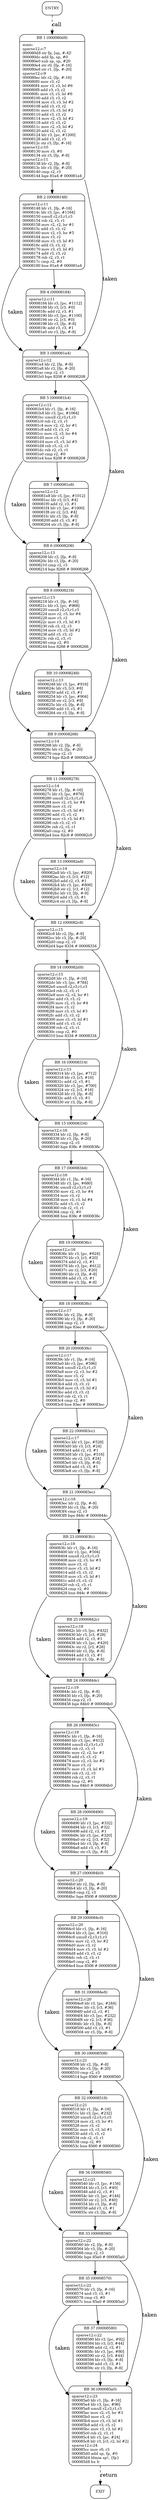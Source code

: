 digraph main{
node [shape=Mrecord, labeljust=l, fontsize=10];
	"0" [label="ENTRY"]
	"0" -> "1" [label="call", style=dashed, weight=2];
	"1" [label="{BB 1 (000080d8) | main:\lsparse12.c:7\l000080d8    str fp, [sp, #-4]!\l000080dc    add fp, sp, #0\l000080e0    sub sp, sp, #20\l000080e4    str r0, [fp, #-16]\l000080e8    str r1, [fp, #-20]\lsparse12.c:9\l000080ec    ldr r2, [fp, #-16]\l000080f0    mov r3, r2\l000080f4    mov r3, r3, lsl #6\l000080f8    add r3, r3, r2\l000080fc    mov r3, r3, lsl #6\l00008100    add r3, r3, r2\l00008104    mov r3, r3, lsl #2\l00008108    add r3, r3, r2\l0000810c    mov r3, r3, lsl #2\l00008110    add r3, r3, r2\l00008114    mov r2, r3, lsl #2\l00008118    add r3, r3, r2\l0000811c    mov r2, r3, lsl #2\l00008120    add r2, r3, r2\l00008124    ldr r3, [pc, #1200]\l00008128    add r3, r2, r3\l0000812c    str r3, [fp, #-16]\lsparse12.c:10\l00008130    mov r3, #0\l00008134    str r3, [fp, #-8]\lsparse12.c:11\l00008138    ldr r2, [fp, #-8]\l0000813c    ldr r3, [fp, #-20]\l00008140    cmp r2, r3\l00008144    bge 81a4    # 000081a4\l }"]
	"1" -> "2" [weight=4];
	"1" -> "3" [label="taken", weight=3];
	"2" [label="{BB 2 (00008148) | sparse12.c:11\l00008148    ldr r1, [fp, #-16]\l0000814c    ldr r3, [pc, #1164]\l00008150    umull r2,r3,r1,r3\l00008154    rsb r2, r3, r1\l00008158    mov r2, r2, lsr #1\l0000815c    add r3, r3, r2\l00008160    mov r2, r3, lsr #5\l00008164    mov r3, r2\l00008168    mov r3, r3, lsl #3\l0000816c    add r3, r3, r2\l00008170    mov r3, r3, lsl #2\l00008174    add r3, r3, r2\l00008178    rsb r2, r3, r1\l0000817c    cmp r2, #0\l00008180    bne 81a4    # 000081a4\l }"]
	"2" -> "4" [weight=4];
	"2" -> "3" [label="taken", weight=3];
	"3" [label="{BB 3 (000081a4) | sparse12.c:12\l000081a4    ldr r2, [fp, #-8]\l000081a8    ldr r3, [fp, #-20]\l000081ac    cmp r2, r3\l000081b0    bge 8208    # 00008208\l }"]
	"3" -> "5" [weight=4];
	"3" -> "6" [label="taken", weight=3];
	"4" [label="{BB 4 (00008184) | sparse12.c:11\l00008184    ldr r3, [pc, #1112]\l00008188    ldr r3, [r3, #0]\l0000818c    add r2, r3, #1\l00008190    ldr r3, [pc, #1100]\l00008194    str r2, [r3, #0]\l00008198    ldr r3, [fp, #-8]\l0000819c    add r3, r3, #1\l000081a0    str r3, [fp, #-8]\l }"]
	"4" -> "3" [weight=4];
	"5" [label="{BB 5 (000081b4) | sparse12.c:12\l000081b4    ldr r1, [fp, #-16]\l000081b8    ldr r3, [pc, #1064]\l000081bc    umull r2,r3,r1,r3\l000081c0    rsb r2, r3, r1\l000081c4    mov r2, r2, lsr #1\l000081c8    add r3, r3, r2\l000081cc    mov r2, r3, lsr #4\l000081d0    mov r3, r2\l000081d4    mov r3, r3, lsl #5\l000081d8    rsb r3, r2, r3\l000081dc    rsb r2, r3, r1\l000081e0    cmp r2, #0\l000081e4    bne 8208    # 00008208\l }"]
	"5" -> "7" [weight=4];
	"5" -> "6" [label="taken", weight=3];
	"6" [label="{BB 6 (00008208) | sparse12.c:13\l00008208    ldr r2, [fp, #-8]\l0000820c    ldr r3, [fp, #-20]\l00008210    cmp r2, r3\l00008214    bge 8268    # 00008268\l }"]
	"6" -> "8" [weight=4];
	"6" -> "9" [label="taken", weight=3];
	"7" [label="{BB 7 (000081e8) | sparse12.c:12\l000081e8    ldr r3, [pc, #1012]\l000081ec    ldr r3, [r3, #4]\l000081f0    add r2, r3, #1\l000081f4    ldr r3, [pc, #1000]\l000081f8    str r2, [r3, #4]\l000081fc    ldr r3, [fp, #-8]\l00008200    add r3, r3, #1\l00008204    str r3, [fp, #-8]\l }"]
	"7" -> "6" [weight=4];
	"8" [label="{BB 8 (00008218) | sparse12.c:13\l00008218    ldr r1, [fp, #-16]\l0000821c    ldr r3, [pc, #968]\l00008220    umull r2,r3,r1,r3\l00008224    mov r2, r3, lsr #4\l00008228    mov r3, r2\l0000822c    mov r3, r3, lsl #3\l00008230    rsb r3, r2, r3\l00008234    mov r3, r3, lsl #2\l00008238    add r3, r3, r2\l0000823c    rsb r2, r3, r1\l00008240    cmp r2, #0\l00008244    bne 8268    # 00008268\l }"]
	"8" -> "10" [weight=4];
	"8" -> "9" [label="taken", weight=3];
	"9" [label="{BB 9 (00008268) | sparse12.c:14\l00008268    ldr r2, [fp, #-8]\l0000826c    ldr r3, [fp, #-20]\l00008270    cmp r2, r3\l00008274    bge 82c8    # 000082c8\l }"]
	"9" -> "11" [weight=4];
	"9" -> "12" [label="taken", weight=3];
	"10" [label="{BB 10 (00008248) | sparse12.c:13\l00008248    ldr r3, [pc, #916]\l0000824c    ldr r3, [r3, #8]\l00008250    add r2, r3, #1\l00008254    ldr r3, [pc, #904]\l00008258    str r2, [r3, #8]\l0000825c    ldr r3, [fp, #-8]\l00008260    add r3, r3, #1\l00008264    str r3, [fp, #-8]\l }"]
	"10" -> "9" [weight=4];
	"11" [label="{BB 11 (00008278) | sparse12.c:14\l00008278    ldr r1, [fp, #-16]\l0000827c    ldr r3, [pc, #876]\l00008280    umull r2,r3,r1,r3\l00008284    mov r2, r3, lsr #4\l00008288    mov r3, r2\l0000828c    mov r3, r3, lsl #1\l00008290    add r3, r3, r2\l00008294    mov r3, r3, lsl #3\l00008298    rsb r3, r2, r3\l0000829c    rsb r2, r3, r1\l000082a0    cmp r2, #0\l000082a4    bne 82c8    # 000082c8\l }"]
	"11" -> "13" [weight=4];
	"11" -> "12" [label="taken", weight=3];
	"12" [label="{BB 12 (000082c8) | sparse12.c:15\l000082c8    ldr r2, [fp, #-8]\l000082cc    ldr r3, [fp, #-20]\l000082d0    cmp r2, r3\l000082d4    bge 8334    # 00008334\l }"]
	"12" -> "14" [weight=4];
	"12" -> "15" [label="taken", weight=3];
	"13" [label="{BB 13 (000082a8) | sparse12.c:14\l000082a8    ldr r3, [pc, #820]\l000082ac    ldr r3, [r3, #12]\l000082b0    add r2, r3, #1\l000082b4    ldr r3, [pc, #808]\l000082b8    str r2, [r3, #12]\l000082bc    ldr r3, [fp, #-8]\l000082c0    add r3, r3, #1\l000082c4    str r3, [fp, #-8]\l }"]
	"13" -> "12" [weight=4];
	"14" [label="{BB 14 (000082d8) | sparse12.c:15\l000082d8    ldr r1, [fp, #-16]\l000082dc    ldr r3, [pc, #784]\l000082e0    umull r2,r3,r1,r3\l000082e4    rsb r2, r3, r1\l000082e8    mov r2, r2, lsr #1\l000082ec    add r3, r3, r2\l000082f0    mov r2, r3, lsr #4\l000082f4    mov r3, r2\l000082f8    mov r3, r3, lsl #3\l000082fc    add r3, r3, r2\l00008300    mov r3, r3, lsl #1\l00008304    add r3, r3, r2\l00008308    rsb r2, r3, r1\l0000830c    cmp r2, #0\l00008310    bne 8334    # 00008334\l }"]
	"14" -> "16" [weight=4];
	"14" -> "15" [label="taken", weight=3];
	"15" [label="{BB 15 (00008334) | sparse12.c:16\l00008334    ldr r2, [fp, #-8]\l00008338    ldr r3, [fp, #-20]\l0000833c    cmp r2, r3\l00008340    bge 838c    # 0000838c\l }"]
	"15" -> "17" [weight=4];
	"15" -> "18" [label="taken", weight=3];
	"16" [label="{BB 16 (00008314) | sparse12.c:15\l00008314    ldr r3, [pc, #712]\l00008318    ldr r3, [r3, #16]\l0000831c    add r2, r3, #1\l00008320    ldr r3, [pc, #700]\l00008324    str r2, [r3, #16]\l00008328    ldr r3, [fp, #-8]\l0000832c    add r3, r3, #1\l00008330    str r3, [fp, #-8]\l }"]
	"16" -> "15" [weight=4];
	"17" [label="{BB 17 (00008344) | sparse12.c:16\l00008344    ldr r1, [fp, #-16]\l00008348    ldr r3, [pc, #680]\l0000834c    umull r2,r3,r1,r3\l00008350    mov r2, r3, lsr #4\l00008354    mov r3, r2\l00008358    mov r3, r3, lsl #4\l0000835c    add r3, r3, r2\l00008360    rsb r2, r3, r1\l00008364    cmp r2, #0\l00008368    bne 838c    # 0000838c\l }"]
	"17" -> "19" [weight=4];
	"17" -> "18" [label="taken", weight=3];
	"18" [label="{BB 18 (0000838c) | sparse12.c:17\l0000838c    ldr r2, [fp, #-8]\l00008390    ldr r3, [fp, #-20]\l00008394    cmp r2, r3\l00008398    bge 83ec    # 000083ec\l }"]
	"18" -> "20" [weight=4];
	"18" -> "21" [label="taken", weight=3];
	"19" [label="{BB 19 (0000836c) | sparse12.c:16\l0000836c    ldr r3, [pc, #624]\l00008370    ldr r3, [r3, #20]\l00008374    add r2, r3, #1\l00008378    ldr r3, [pc, #612]\l0000837c    str r2, [r3, #20]\l00008380    ldr r3, [fp, #-8]\l00008384    add r3, r3, #1\l00008388    str r3, [fp, #-8]\l }"]
	"19" -> "18" [weight=4];
	"20" [label="{BB 20 (0000839c) | sparse12.c:17\l0000839c    ldr r1, [fp, #-16]\l000083a0    ldr r3, [pc, #596]\l000083a4    umull r2,r3,r1,r3\l000083a8    mov r2, r3, lsr #2\l000083ac    mov r3, r2\l000083b0    mov r3, r3, lsl #1\l000083b4    add r3, r3, r2\l000083b8    mov r3, r3, lsl #2\l000083bc    add r3, r3, r2\l000083c0    rsb r2, r3, r1\l000083c4    cmp r2, #0\l000083c8    bne 83ec    # 000083ec\l }"]
	"20" -> "22" [weight=4];
	"20" -> "21" [label="taken", weight=3];
	"21" [label="{BB 21 (000083ec) | sparse12.c:18\l000083ec    ldr r2, [fp, #-8]\l000083f0    ldr r3, [fp, #-20]\l000083f4    cmp r2, r3\l000083f8    bge 844c    # 0000844c\l }"]
	"21" -> "23" [weight=4];
	"21" -> "24" [label="taken", weight=3];
	"22" [label="{BB 22 (000083cc) | sparse12.c:17\l000083cc    ldr r3, [pc, #528]\l000083d0    ldr r3, [r3, #24]\l000083d4    add r2, r3, #1\l000083d8    ldr r3, [pc, #516]\l000083dc    str r2, [r3, #24]\l000083e0    ldr r3, [fp, #-8]\l000083e4    add r3, r3, #1\l000083e8    str r3, [fp, #-8]\l }"]
	"22" -> "21" [weight=4];
	"23" [label="{BB 23 (000083fc) | sparse12.c:18\l000083fc    ldr r1, [fp, #-16]\l00008400    ldr r3, [pc, #504]\l00008404    umull r2,r3,r1,r3\l00008408    mov r2, r3, lsr #3\l0000840c    mov r3, r2\l00008410    mov r3, r3, lsl #2\l00008414    add r3, r3, r2\l00008418    mov r3, r3, lsl #1\l0000841c    add r3, r3, r2\l00008420    rsb r2, r3, r1\l00008424    cmp r2, #0\l00008428    bne 844c    # 0000844c\l }"]
	"23" -> "25" [weight=4];
	"23" -> "24" [label="taken", weight=3];
	"24" [label="{BB 24 (0000844c) | sparse12.c:19\l0000844c    ldr r2, [fp, #-8]\l00008450    ldr r3, [fp, #-20]\l00008454    cmp r2, r3\l00008458    bge 84b0    # 000084b0\l }"]
	"24" -> "26" [weight=4];
	"24" -> "27" [label="taken", weight=3];
	"25" [label="{BB 25 (0000842c) | sparse12.c:18\l0000842c    ldr r3, [pc, #432]\l00008430    ldr r3, [r3, #28]\l00008434    add r2, r3, #1\l00008438    ldr r3, [pc, #420]\l0000843c    str r2, [r3, #28]\l00008440    ldr r3, [fp, #-8]\l00008444    add r3, r3, #1\l00008448    str r3, [fp, #-8]\l }"]
	"25" -> "24" [weight=4];
	"26" [label="{BB 26 (0000845c) | sparse12.c:19\l0000845c    ldr r1, [fp, #-16]\l00008460    ldr r3, [pc, #412]\l00008464    umull r2,r3,r1,r3\l00008468    rsb r2, r3, r1\l0000846c    mov r2, r2, lsr #1\l00008470    add r3, r3, r2\l00008474    mov r2, r3, lsr #2\l00008478    mov r3, r2\l0000847c    mov r3, r3, lsl #3\l00008480    rsb r3, r2, r3\l00008484    rsb r2, r3, r1\l00008488    cmp r2, #0\l0000848c    bne 84b0    # 000084b0\l }"]
	"26" -> "28" [weight=4];
	"26" -> "27" [label="taken", weight=3];
	"27" [label="{BB 27 (000084b0) | sparse12.c:20\l000084b0    ldr r2, [fp, #-8]\l000084b4    ldr r3, [fp, #-20]\l000084b8    cmp r2, r3\l000084bc    bge 8508    # 00008508\l }"]
	"27" -> "29" [weight=4];
	"27" -> "30" [label="taken", weight=3];
	"28" [label="{BB 28 (00008490) | sparse12.c:19\l00008490    ldr r3, [pc, #332]\l00008494    ldr r3, [r3, #32]\l00008498    add r2, r3, #1\l0000849c    ldr r3, [pc, #320]\l000084a0    str r2, [r3, #32]\l000084a4    ldr r3, [fp, #-8]\l000084a8    add r3, r3, #1\l000084ac    str r3, [fp, #-8]\l }"]
	"28" -> "27" [weight=4];
	"29" [label="{BB 29 (000084c0) | sparse12.c:20\l000084c0    ldr r1, [fp, #-16]\l000084c4    ldr r3, [pc, #316]\l000084c8    umull r2,r3,r1,r3\l000084cc    mov r2, r3, lsr #2\l000084d0    mov r3, r2\l000084d4    mov r3, r3, lsl #2\l000084d8    add r3, r3, r2\l000084dc    rsb r2, r3, r1\l000084e0    cmp r2, #0\l000084e4    bne 8508    # 00008508\l }"]
	"29" -> "31" [weight=4];
	"29" -> "30" [label="taken", weight=3];
	"30" [label="{BB 30 (00008508) | sparse12.c:21\l00008508    ldr r2, [fp, #-8]\l0000850c    ldr r3, [fp, #-20]\l00008510    cmp r2, r3\l00008514    bge 8560    # 00008560\l }"]
	"30" -> "32" [weight=4];
	"30" -> "33" [label="taken", weight=3];
	"31" [label="{BB 31 (000084e8) | sparse12.c:20\l000084e8    ldr r3, [pc, #244]\l000084ec    ldr r3, [r3, #36]\l000084f0    add r2, r3, #1\l000084f4    ldr r3, [pc, #232]\l000084f8    str r2, [r3, #36]\l000084fc    ldr r3, [fp, #-8]\l00008500    add r3, r3, #1\l00008504    str r3, [fp, #-8]\l }"]
	"31" -> "30" [weight=4];
	"32" [label="{BB 32 (00008518) | sparse12.c:21\l00008518    ldr r1, [fp, #-16]\l0000851c    ldr r3, [pc, #232]\l00008520    umull r2,r3,r1,r3\l00008524    mov r2, r3, lsr #1\l00008528    mov r3, r2\l0000852c    mov r3, r3, lsl #1\l00008530    add r3, r3, r2\l00008534    rsb r2, r3, r1\l00008538    cmp r2, #0\l0000853c    bne 8560    # 00008560\l }"]
	"32" -> "34" [weight=4];
	"32" -> "33" [label="taken", weight=3];
	"33" [label="{BB 33 (00008560) | sparse12.c:22\l00008560    ldr r2, [fp, #-8]\l00008564    ldr r3, [fp, #-20]\l00008568    cmp r2, r3\l0000856c    bge 85a0    # 000085a0\l }"]
	"33" -> "35" [weight=4];
	"33" -> "36" [label="taken", weight=3];
	"34" [label="{BB 34 (00008540) | sparse12.c:21\l00008540    ldr r3, [pc, #156]\l00008544    ldr r3, [r3, #40]\l00008548    add r2, r3, #1\l0000854c    ldr r3, [pc, #144]\l00008550    str r2, [r3, #40]\l00008554    ldr r3, [fp, #-8]\l00008558    add r3, r3, #1\l0000855c    str r3, [fp, #-8]\l }"]
	"34" -> "33" [weight=4];
	"35" [label="{BB 35 (00008570) | sparse12.c:22\l00008570    ldr r3, [fp, #-16]\l00008574    and r3, r3, #1\l00008578    cmp r3, #0\l0000857c    bne 85a0    # 000085a0\l }"]
	"35" -> "37" [weight=4];
	"35" -> "36" [label="taken", weight=3];
	"36" [label="{BB 36 (000085a0) | sparse12.c:23\l000085a0    ldr r1, [fp, #-16]\l000085a4    ldr r3, [pc, #96]\l000085a8    umull r2,r3,r1,r3\l000085ac    mov r2, r3, lsr #3\l000085b0    mov r3, r2\l000085b4    mov r3, r3, lsl #1\l000085b8    add r3, r3, r2\l000085bc    mov r3, r3, lsl #2\l000085c0    rsb r2, r3, r1\l000085c4    ldr r3, [pc, #24]\l000085c8    ldr r3, [r3, r2, lsl #2]\lsparse12.c:24\l000085cc    mov r0, r3\l000085d0    add sp, fp, #0\l000085d4    ldmia sp!, \{fp\}\l000085d8    bx lr\l }"]
	"36" -> "38" [label="return", style=dashed, weight=2];
	"37" [label="{BB 37 (00008580) | sparse12.c:22\l00008580    ldr r3, [pc, #92]\l00008584    ldr r3, [r3, #44]\l00008588    add r2, r3, #1\l0000858c    ldr r3, [pc, #80]\l00008590    str r2, [r3, #44]\l00008594    ldr r3, [fp, #-8]\l00008598    add r3, r3, #1\l0000859c    str r3, [fp, #-8]\l }"]
	"37" -> "36" [weight=4];
	"38" [label="EXIT"]
}
